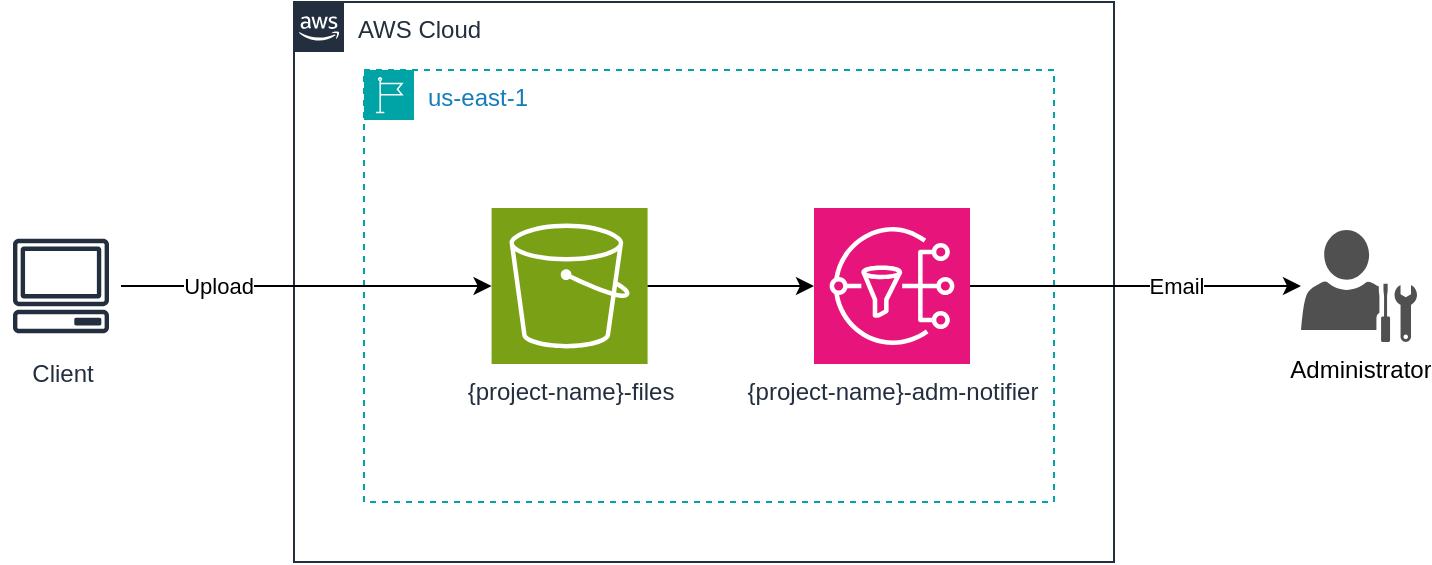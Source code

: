 <mxfile version="24.7.17">
  <diagram name="Page-1" id="GLDq5bMen8jlPRQu5EKH">
    <mxGraphModel dx="2074" dy="836" grid="1" gridSize="10" guides="1" tooltips="1" connect="1" arrows="1" fold="1" page="1" pageScale="1" pageWidth="850" pageHeight="1100" math="0" shadow="0">
      <root>
        <mxCell id="0" />
        <mxCell id="1" parent="0" />
        <mxCell id="KMpIxaAEJdpiu075ooxI-2" value="AWS Cloud" style="points=[[0,0],[0.25,0],[0.5,0],[0.75,0],[1,0],[1,0.25],[1,0.5],[1,0.75],[1,1],[0.75,1],[0.5,1],[0.25,1],[0,1],[0,0.75],[0,0.5],[0,0.25]];outlineConnect=0;gradientColor=none;html=1;whiteSpace=wrap;fontSize=12;fontStyle=0;container=1;pointerEvents=0;collapsible=0;recursiveResize=0;shape=mxgraph.aws4.group;grIcon=mxgraph.aws4.group_aws_cloud_alt;strokeColor=#232F3E;fillColor=none;verticalAlign=top;align=left;spacingLeft=30;fontColor=#232F3E;dashed=0;" parent="1" vertex="1">
          <mxGeometry x="210" y="30" width="410" height="280" as="geometry" />
        </mxCell>
        <mxCell id="KMpIxaAEJdpiu075ooxI-3" value="us-east-1" style="points=[[0,0],[0.25,0],[0.5,0],[0.75,0],[1,0],[1,0.25],[1,0.5],[1,0.75],[1,1],[0.75,1],[0.5,1],[0.25,1],[0,1],[0,0.75],[0,0.5],[0,0.25]];outlineConnect=0;gradientColor=none;html=1;whiteSpace=wrap;fontSize=12;fontStyle=0;container=1;pointerEvents=0;collapsible=0;recursiveResize=0;shape=mxgraph.aws4.group;grIcon=mxgraph.aws4.group_region;strokeColor=#00A4A6;fillColor=none;verticalAlign=top;align=left;spacingLeft=30;fontColor=#147EBA;dashed=1;movable=1;resizable=1;rotatable=1;deletable=1;editable=1;locked=0;connectable=1;" parent="KMpIxaAEJdpiu075ooxI-2" vertex="1">
          <mxGeometry x="35" y="34" width="345" height="216" as="geometry" />
        </mxCell>
        <mxCell id="V8JebQ6AJZ-pBF62EPKh-1" value="{project-name}-files" style="sketch=0;points=[[0,0,0],[0.25,0,0],[0.5,0,0],[0.75,0,0],[1,0,0],[0,1,0],[0.25,1,0],[0.5,1,0],[0.75,1,0],[1,1,0],[0,0.25,0],[0,0.5,0],[0,0.75,0],[1,0.25,0],[1,0.5,0],[1,0.75,0]];outlineConnect=0;fontColor=#232F3E;fillColor=#7AA116;strokeColor=#ffffff;dashed=0;verticalLabelPosition=bottom;verticalAlign=top;align=center;html=1;fontSize=12;fontStyle=0;aspect=fixed;shape=mxgraph.aws4.resourceIcon;resIcon=mxgraph.aws4.s3;" parent="KMpIxaAEJdpiu075ooxI-3" vertex="1">
          <mxGeometry x="63.79" y="69" width="78" height="78" as="geometry" />
        </mxCell>
        <mxCell id="m9HwyAcjPF2iWNVSbzS5-1" value="{project-name}-adm-notifier" style="sketch=0;points=[[0,0,0],[0.25,0,0],[0.5,0,0],[0.75,0,0],[1,0,0],[0,1,0],[0.25,1,0],[0.5,1,0],[0.75,1,0],[1,1,0],[0,0.25,0],[0,0.5,0],[0,0.75,0],[1,0.25,0],[1,0.5,0],[1,0.75,0]];outlineConnect=0;fontColor=#232F3E;fillColor=#E7157B;strokeColor=#ffffff;dashed=0;verticalLabelPosition=bottom;verticalAlign=top;align=center;html=1;fontSize=12;fontStyle=0;aspect=fixed;shape=mxgraph.aws4.resourceIcon;resIcon=mxgraph.aws4.sns;" parent="KMpIxaAEJdpiu075ooxI-3" vertex="1">
          <mxGeometry x="225.0" y="69" width="78" height="78" as="geometry" />
        </mxCell>
        <mxCell id="m9HwyAcjPF2iWNVSbzS5-5" style="edgeStyle=orthogonalEdgeStyle;rounded=0;orthogonalLoop=1;jettySize=auto;html=1;exitX=1;exitY=0.5;exitDx=0;exitDy=0;exitPerimeter=0;entryX=0;entryY=0.5;entryDx=0;entryDy=0;entryPerimeter=0;" parent="KMpIxaAEJdpiu075ooxI-3" source="V8JebQ6AJZ-pBF62EPKh-1" target="m9HwyAcjPF2iWNVSbzS5-1" edge="1">
          <mxGeometry relative="1" as="geometry" />
        </mxCell>
        <mxCell id="V8JebQ6AJZ-pBF62EPKh-4" value="Client" style="sketch=0;outlineConnect=0;fontColor=#232F3E;gradientColor=none;strokeColor=#232F3E;fillColor=#ffffff;dashed=0;verticalLabelPosition=bottom;verticalAlign=top;align=center;html=1;fontSize=12;fontStyle=0;aspect=fixed;shape=mxgraph.aws4.resourceIcon;resIcon=mxgraph.aws4.client;" parent="KMpIxaAEJdpiu075ooxI-3" vertex="1">
          <mxGeometry x="-181.5" y="78" width="60" height="60" as="geometry" />
        </mxCell>
        <mxCell id="V8JebQ6AJZ-pBF62EPKh-5" style="edgeStyle=orthogonalEdgeStyle;rounded=0;orthogonalLoop=1;jettySize=auto;html=1;entryX=0;entryY=0.5;entryDx=0;entryDy=0;entryPerimeter=0;" parent="KMpIxaAEJdpiu075ooxI-3" source="V8JebQ6AJZ-pBF62EPKh-4" target="V8JebQ6AJZ-pBF62EPKh-1" edge="1">
          <mxGeometry relative="1" as="geometry" />
        </mxCell>
        <mxCell id="V8JebQ6AJZ-pBF62EPKh-6" value="Upload" style="edgeLabel;html=1;align=center;verticalAlign=middle;resizable=0;points=[];" parent="V8JebQ6AJZ-pBF62EPKh-5" vertex="1" connectable="0">
          <mxGeometry x="-0.308" relative="1" as="geometry">
            <mxPoint x="-16" as="offset" />
          </mxGeometry>
        </mxCell>
        <mxCell id="m9HwyAcjPF2iWNVSbzS5-3" value="Administrator" style="sketch=0;pointerEvents=1;shadow=0;dashed=0;html=1;strokeColor=none;fillColor=#505050;labelPosition=center;verticalLabelPosition=bottom;verticalAlign=top;outlineConnect=0;align=center;shape=mxgraph.office.users.administrator;" parent="KMpIxaAEJdpiu075ooxI-3" vertex="1">
          <mxGeometry x="468.5" y="80" width="58" height="56" as="geometry" />
        </mxCell>
        <mxCell id="m9HwyAcjPF2iWNVSbzS5-2" style="edgeStyle=orthogonalEdgeStyle;rounded=0;orthogonalLoop=1;jettySize=auto;html=1;" parent="KMpIxaAEJdpiu075ooxI-3" source="m9HwyAcjPF2iWNVSbzS5-1" target="m9HwyAcjPF2iWNVSbzS5-3" edge="1">
          <mxGeometry relative="1" as="geometry">
            <mxPoint x="-135.5" y="18" as="targetPoint" />
          </mxGeometry>
        </mxCell>
        <mxCell id="m9HwyAcjPF2iWNVSbzS5-4" value="Email" style="edgeLabel;html=1;align=center;verticalAlign=middle;resizable=0;points=[];" parent="m9HwyAcjPF2iWNVSbzS5-2" vertex="1" connectable="0">
          <mxGeometry x="-0.335" y="-3" relative="1" as="geometry">
            <mxPoint x="48" y="-3" as="offset" />
          </mxGeometry>
        </mxCell>
      </root>
    </mxGraphModel>
  </diagram>
</mxfile>
